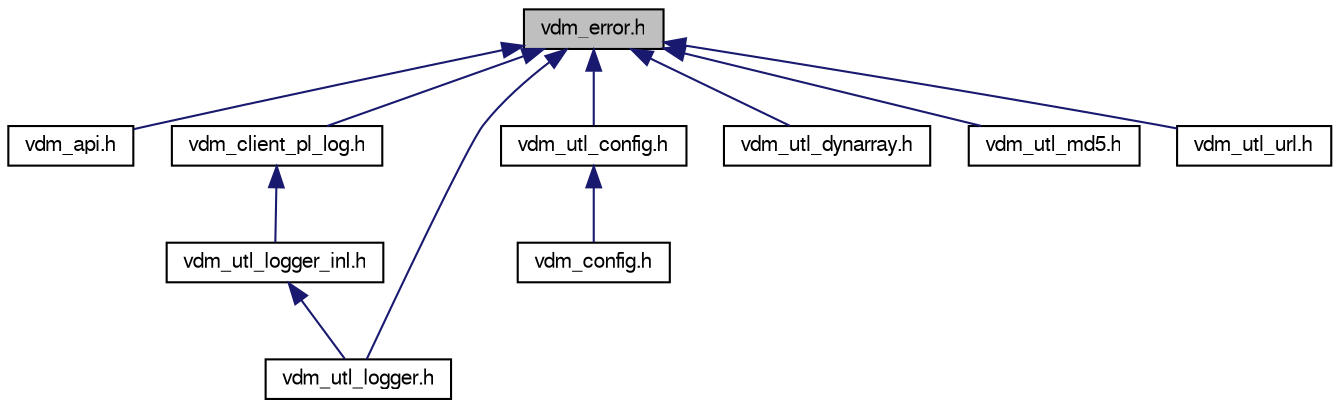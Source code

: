 digraph "vdm_error.h"
{
  bgcolor="transparent";
  edge [fontname="FreeSans",fontsize="10",labelfontname="FreeSans",labelfontsize="10"];
  node [fontname="FreeSans",fontsize="10",shape=record];
  Node1 [label="vdm_error.h",height=0.2,width=0.4,color="black", fillcolor="grey75", style="filled" fontcolor="black"];
  Node1 -> Node2 [dir="back",color="midnightblue",fontsize="10",style="solid",fontname="FreeSans"];
  Node2 [label="vdm_api.h",height=0.2,width=0.4,color="black",URL="$vdm__api_8h.html",tooltip="OMA DM Protocol Engine SDK."];
  Node1 -> Node3 [dir="back",color="midnightblue",fontsize="10",style="solid",fontname="FreeSans"];
  Node3 [label="vdm_client_pl_log.h",height=0.2,width=0.4,color="black",URL="$vdm__client__pl__log_8h.html",tooltip="Platform-specific Logging APIs."];
  Node3 -> Node4 [dir="back",color="midnightblue",fontsize="10",style="solid",fontname="FreeSans"];
  Node4 [label="vdm_utl_logger_inl.h",height=0.2,width=0.4,color="black",URL="$vdm__utl__logger__inl_8h_source.html"];
  Node4 -> Node5 [dir="back",color="midnightblue",fontsize="10",style="solid",fontname="FreeSans"];
  Node5 [label="vdm_utl_logger.h",height=0.2,width=0.4,color="black",URL="$vdm__utl__logger_8h.html",tooltip="Logging API."];
  Node1 -> Node6 [dir="back",color="midnightblue",fontsize="10",style="solid",fontname="FreeSans"];
  Node6 [label="vdm_utl_config.h",height=0.2,width=0.4,color="black",URL="$vdm__utl__config_8h.html",tooltip="Configuration API."];
  Node6 -> Node7 [dir="back",color="midnightblue",fontsize="10",style="solid",fontname="FreeSans"];
  Node7 [label="vdm_config.h",height=0.2,width=0.4,color="black",URL="$vdm__config_8h.html",tooltip="Configuration API."];
  Node1 -> Node8 [dir="back",color="midnightblue",fontsize="10",style="solid",fontname="FreeSans"];
  Node8 [label="vdm_utl_dynarray.h",height=0.2,width=0.4,color="black",URL="$vdm__utl__dynarray_8h.html",tooltip="Dynamic Array Manipulation API."];
  Node1 -> Node5 [dir="back",color="midnightblue",fontsize="10",style="solid",fontname="FreeSans"];
  Node1 -> Node9 [dir="back",color="midnightblue",fontsize="10",style="solid",fontname="FreeSans"];
  Node9 [label="vdm_utl_md5.h",height=0.2,width=0.4,color="black",URL="$vdm__utl__md5_8h.html",tooltip="MD5 Message Digest Algorithm."];
  Node1 -> Node10 [dir="back",color="midnightblue",fontsize="10",style="solid",fontname="FreeSans"];
  Node10 [label="vdm_utl_url.h",height=0.2,width=0.4,color="black",URL="$vdm__utl__url_8h.html",tooltip="URL parsing utilities."];
}
